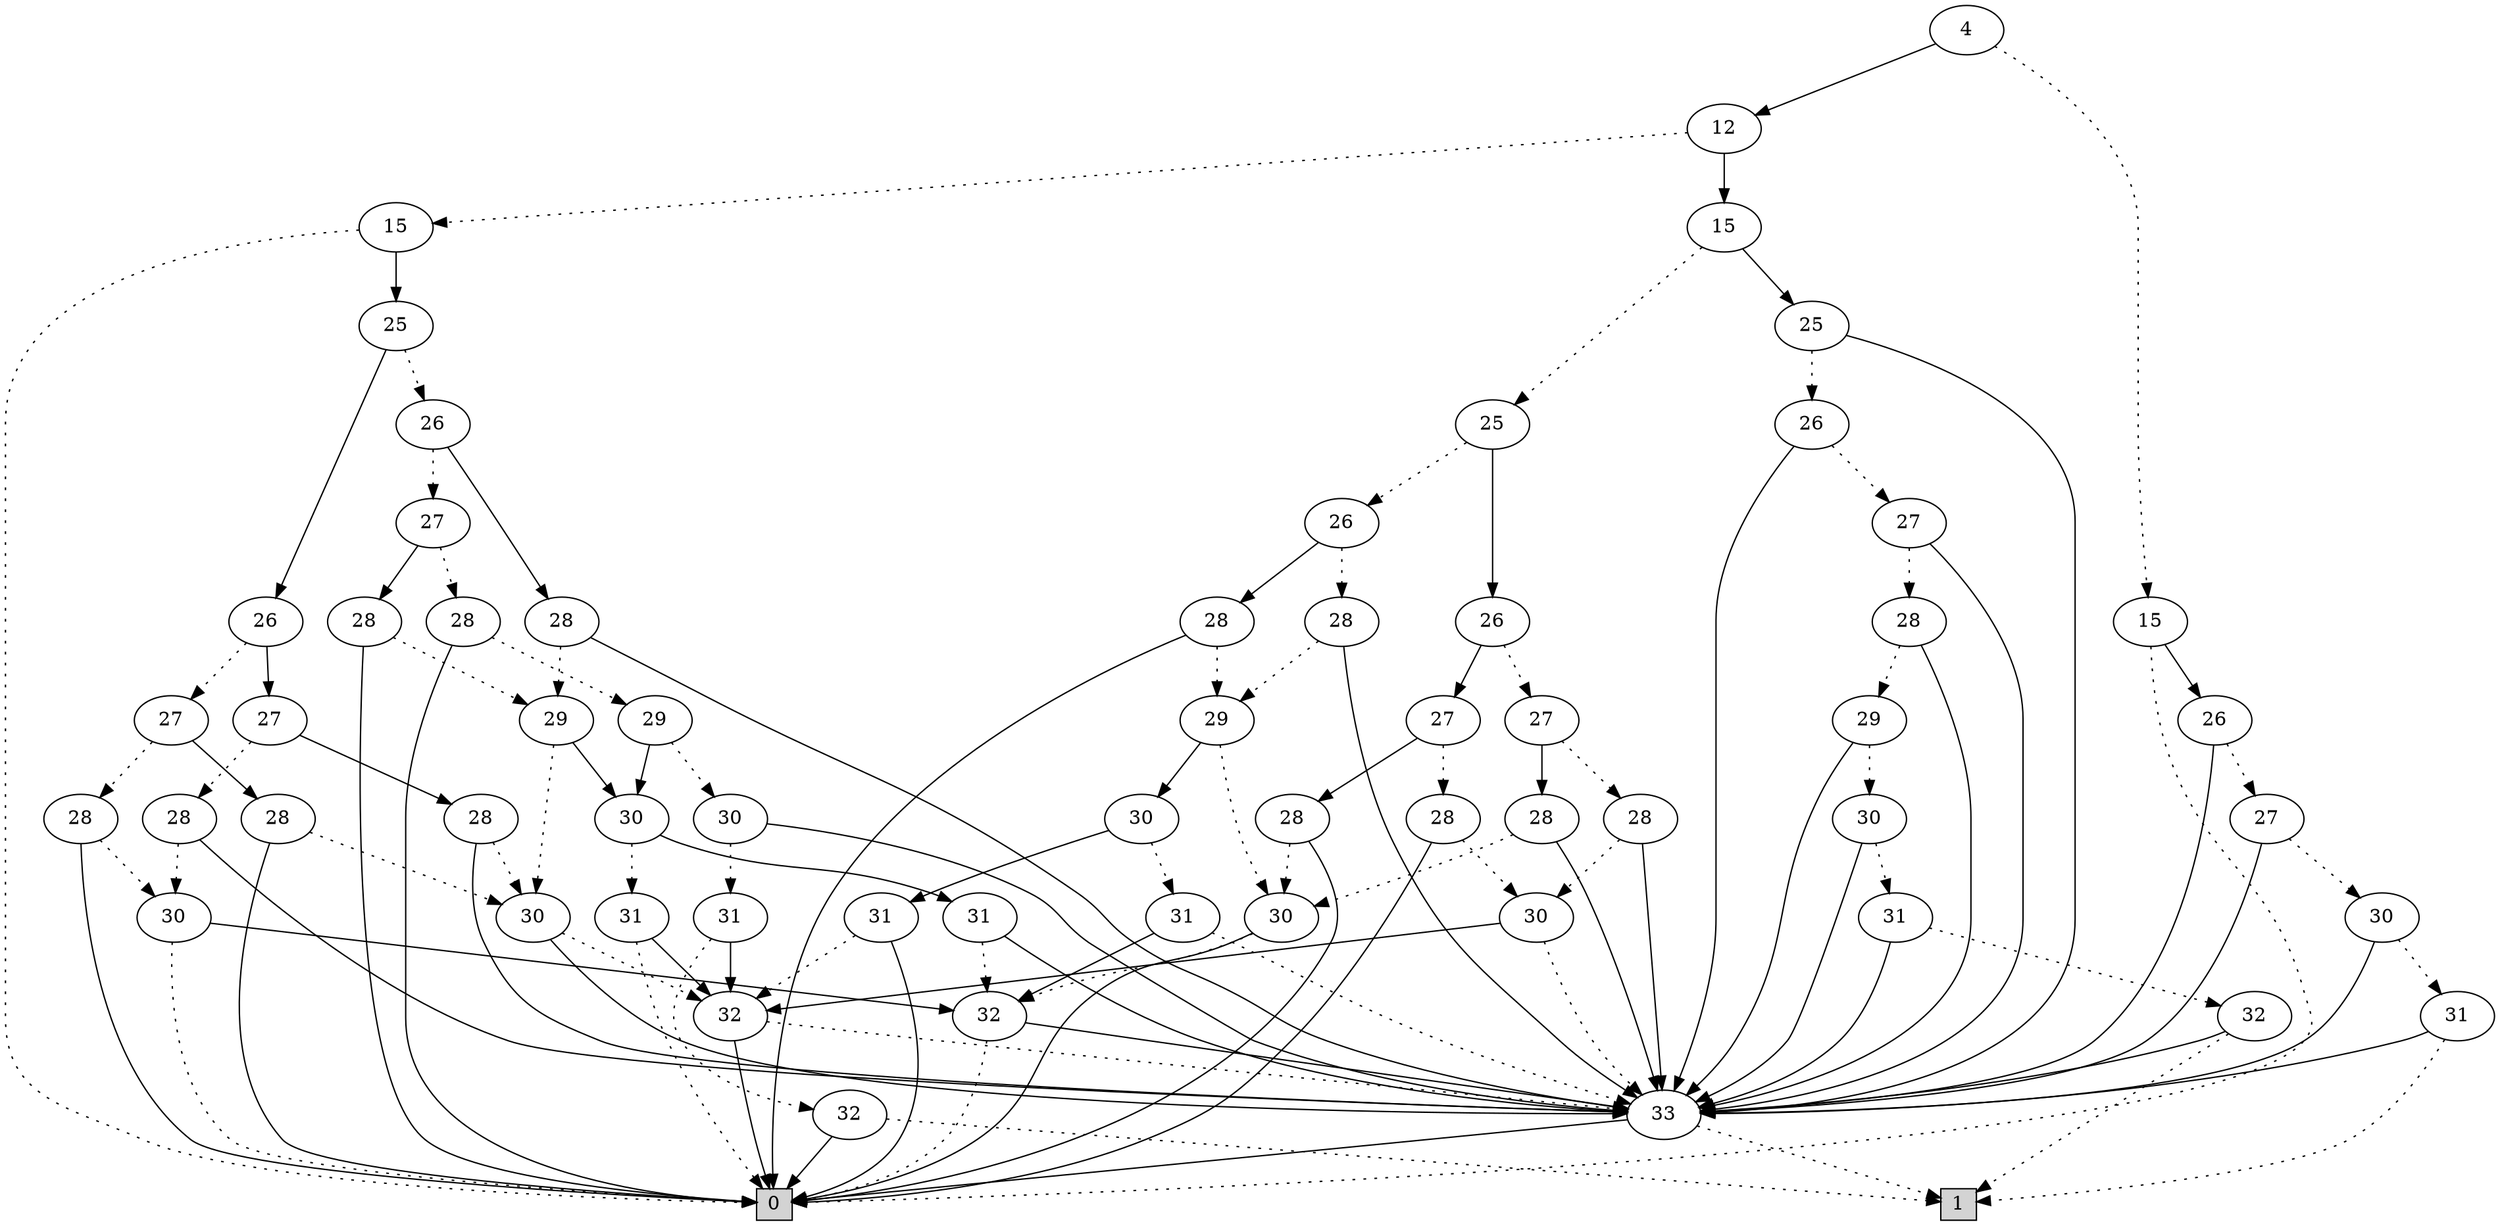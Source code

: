 digraph G {
0 [shape=box, label="0", style=filled, shape=box, height=0.3, width=0.3];
1 [shape=box, label="1", style=filled, shape=box, height=0.3, width=0.3];
1066 [label="4"];
1066 -> 797 [style=dotted];
1066 -> 811 [style=filled];
797 [label="15"];
797 -> 0 [style=dotted];
797 -> 221 [style=filled];
221 [label="26"];
221 -> 220 [style=dotted];
221 -> 69 [style=filled];
220 [label="27"];
220 -> 219 [style=dotted];
220 -> 69 [style=filled];
219 [label="30"];
219 -> 218 [style=dotted];
219 -> 69 [style=filled];
218 [label="31"];
218 -> 1 [style=dotted];
218 -> 69 [style=filled];
69 [label="33"];
69 -> 1 [style=dotted];
69 -> 0 [style=filled];
811 [label="12"];
811 -> 798 [style=dotted];
811 -> 810 [style=filled];
798 [label="15"];
798 -> 0 [style=dotted];
798 -> 291 [style=filled];
291 [label="25"];
291 -> 282 [style=dotted];
291 -> 290 [style=filled];
282 [label="26"];
282 -> 280 [style=dotted];
282 -> 281 [style=filled];
280 [label="27"];
280 -> 276 [style=dotted];
280 -> 279 [style=filled];
276 [label="28"];
276 -> 275 [style=dotted];
276 -> 0 [style=filled];
275 [label="29"];
275 -> 270 [style=dotted];
275 -> 274 [style=filled];
270 [label="30"];
270 -> 269 [style=dotted];
270 -> 69 [style=filled];
269 [label="31"];
269 -> 67 [style=dotted];
269 -> 268 [style=filled];
67 [label="32"];
67 -> 1 [style=dotted];
67 -> 0 [style=filled];
268 [label="32"];
268 -> 69 [style=dotted];
268 -> 0 [style=filled];
274 [label="30"];
274 -> 271 [style=dotted];
274 -> 273 [style=filled];
271 [label="31"];
271 -> 0 [style=dotted];
271 -> 268 [style=filled];
273 [label="31"];
273 -> 272 [style=dotted];
273 -> 69 [style=filled];
272 [label="32"];
272 -> 0 [style=dotted];
272 -> 69 [style=filled];
279 [label="28"];
279 -> 278 [style=dotted];
279 -> 0 [style=filled];
278 [label="29"];
278 -> 277 [style=dotted];
278 -> 274 [style=filled];
277 [label="30"];
277 -> 268 [style=dotted];
277 -> 69 [style=filled];
281 [label="28"];
281 -> 278 [style=dotted];
281 -> 69 [style=filled];
290 [label="26"];
290 -> 286 [style=dotted];
290 -> 289 [style=filled];
286 [label="27"];
286 -> 284 [style=dotted];
286 -> 285 [style=filled];
284 [label="28"];
284 -> 283 [style=dotted];
284 -> 0 [style=filled];
283 [label="30"];
283 -> 0 [style=dotted];
283 -> 272 [style=filled];
285 [label="28"];
285 -> 277 [style=dotted];
285 -> 0 [style=filled];
289 [label="27"];
289 -> 287 [style=dotted];
289 -> 288 [style=filled];
287 [label="28"];
287 -> 283 [style=dotted];
287 -> 69 [style=filled];
288 [label="28"];
288 -> 277 [style=dotted];
288 -> 69 [style=filled];
810 [label="15"];
810 -> 357 [style=dotted];
810 -> 338 [style=filled];
357 [label="25"];
357 -> 348 [style=dotted];
357 -> 356 [style=filled];
348 [label="26"];
348 -> 346 [style=dotted];
348 -> 347 [style=filled];
346 [label="28"];
346 -> 345 [style=dotted];
346 -> 69 [style=filled];
345 [label="29"];
345 -> 341 [style=dotted];
345 -> 344 [style=filled];
341 [label="30"];
341 -> 272 [style=dotted];
341 -> 0 [style=filled];
344 [label="30"];
344 -> 342 [style=dotted];
344 -> 343 [style=filled];
342 [label="31"];
342 -> 69 [style=dotted];
342 -> 272 [style=filled];
343 [label="31"];
343 -> 268 [style=dotted];
343 -> 0 [style=filled];
347 [label="28"];
347 -> 345 [style=dotted];
347 -> 0 [style=filled];
356 [label="26"];
356 -> 352 [style=dotted];
356 -> 355 [style=filled];
352 [label="27"];
352 -> 350 [style=dotted];
352 -> 351 [style=filled];
350 [label="28"];
350 -> 349 [style=dotted];
350 -> 69 [style=filled];
349 [label="30"];
349 -> 69 [style=dotted];
349 -> 268 [style=filled];
351 [label="28"];
351 -> 341 [style=dotted];
351 -> 69 [style=filled];
355 [label="27"];
355 -> 353 [style=dotted];
355 -> 354 [style=filled];
353 [label="28"];
353 -> 349 [style=dotted];
353 -> 0 [style=filled];
354 [label="28"];
354 -> 341 [style=dotted];
354 -> 0 [style=filled];
338 [label="25"];
338 -> 337 [style=dotted];
338 -> 69 [style=filled];
337 [label="26"];
337 -> 336 [style=dotted];
337 -> 69 [style=filled];
336 [label="27"];
336 -> 335 [style=dotted];
336 -> 69 [style=filled];
335 [label="28"];
335 -> 334 [style=dotted];
335 -> 69 [style=filled];
334 [label="29"];
334 -> 333 [style=dotted];
334 -> 69 [style=filled];
333 [label="30"];
333 -> 332 [style=dotted];
333 -> 69 [style=filled];
332 [label="31"];
332 -> 331 [style=dotted];
332 -> 69 [style=filled];
331 [label="32"];
331 -> 1 [style=dotted];
331 -> 69 [style=filled];
}
